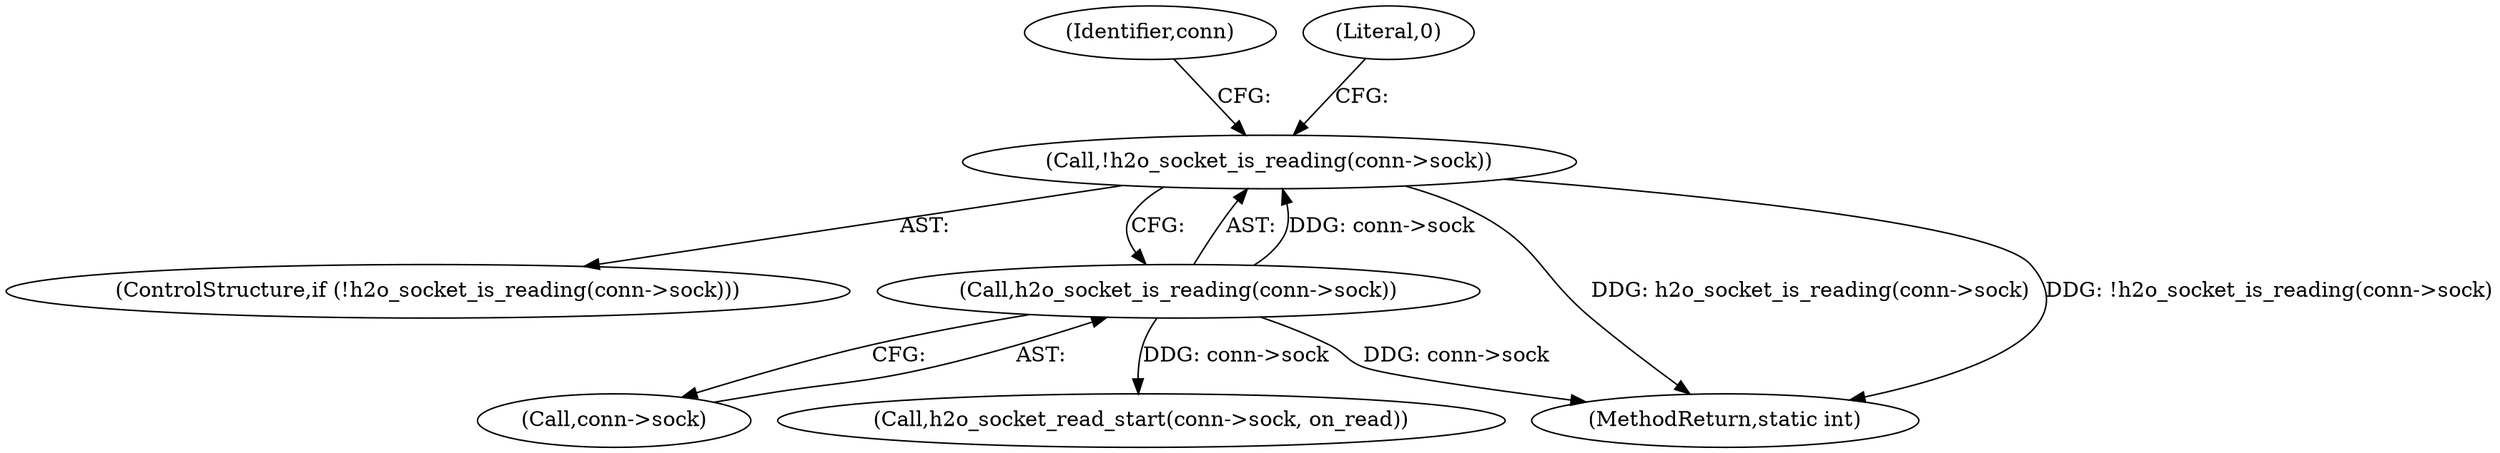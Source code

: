 digraph "0_h2o_1c0808d580da09fdec5a9a74ff09e103ea058dd4_1@API" {
"1000243" [label="(Call,!h2o_socket_is_reading(conn->sock))"];
"1000244" [label="(Call,h2o_socket_is_reading(conn->sock))"];
"1000245" [label="(Call,conn->sock)"];
"1000242" [label="(ControlStructure,if (!h2o_socket_is_reading(conn->sock)))"];
"1000248" [label="(Call,h2o_socket_read_start(conn->sock, on_read))"];
"1000250" [label="(Identifier,conn)"];
"1000243" [label="(Call,!h2o_socket_is_reading(conn->sock))"];
"1000267" [label="(MethodReturn,static int)"];
"1000244" [label="(Call,h2o_socket_is_reading(conn->sock))"];
"1000254" [label="(Literal,0)"];
"1000243" -> "1000242"  [label="AST: "];
"1000243" -> "1000244"  [label="CFG: "];
"1000244" -> "1000243"  [label="AST: "];
"1000250" -> "1000243"  [label="CFG: "];
"1000254" -> "1000243"  [label="CFG: "];
"1000243" -> "1000267"  [label="DDG: h2o_socket_is_reading(conn->sock)"];
"1000243" -> "1000267"  [label="DDG: !h2o_socket_is_reading(conn->sock)"];
"1000244" -> "1000243"  [label="DDG: conn->sock"];
"1000244" -> "1000245"  [label="CFG: "];
"1000245" -> "1000244"  [label="AST: "];
"1000244" -> "1000267"  [label="DDG: conn->sock"];
"1000244" -> "1000248"  [label="DDG: conn->sock"];
}
